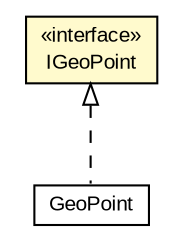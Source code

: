 #!/usr/local/bin/dot
#
# Class diagram 
# Generated by UMLGraph version R5_6-24-gf6e263 (http://www.umlgraph.org/)
#

digraph G {
	edge [fontname="arial",fontsize=10,labelfontname="arial",labelfontsize=10];
	node [fontname="arial",fontsize=10,shape=plaintext];
	nodesep=0.25;
	ranksep=0.5;
	// org.osmdroid.api.IGeoPoint
	c11366 [label=<<table title="org.osmdroid.api.IGeoPoint" border="0" cellborder="1" cellspacing="0" cellpadding="2" port="p" bgcolor="lemonChiffon" href="./IGeoPoint.html">
		<tr><td><table border="0" cellspacing="0" cellpadding="1">
<tr><td align="center" balign="center"> &#171;interface&#187; </td></tr>
<tr><td align="center" balign="center"> IGeoPoint </td></tr>
		</table></td></tr>
		</table>>, URL="./IGeoPoint.html", fontname="arial", fontcolor="black", fontsize=10.0];
	// org.osmdroid.util.GeoPoint
	c11458 [label=<<table title="org.osmdroid.util.GeoPoint" border="0" cellborder="1" cellspacing="0" cellpadding="2" port="p" href="../util/GeoPoint.html">
		<tr><td><table border="0" cellspacing="0" cellpadding="1">
<tr><td align="center" balign="center"> GeoPoint </td></tr>
		</table></td></tr>
		</table>>, URL="../util/GeoPoint.html", fontname="arial", fontcolor="black", fontsize=10.0];
	//org.osmdroid.util.GeoPoint implements org.osmdroid.api.IGeoPoint
	c11366:p -> c11458:p [dir=back,arrowtail=empty,style=dashed];
}


